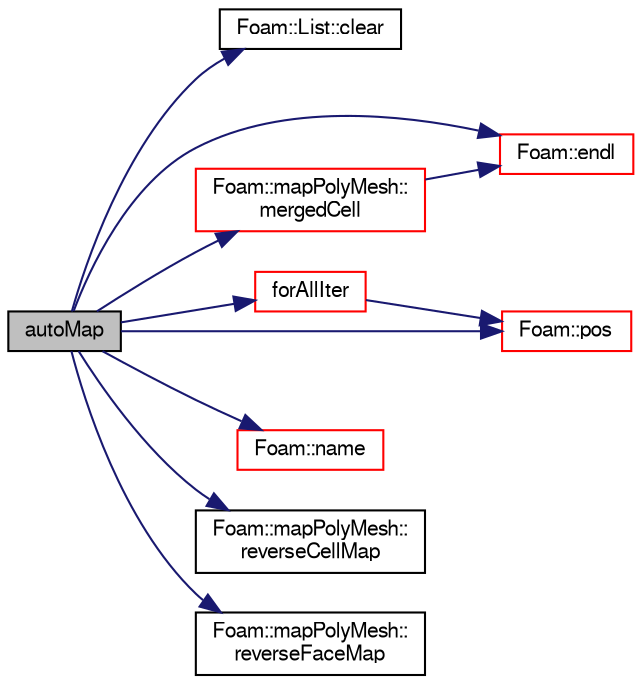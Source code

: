 digraph "autoMap"
{
  bgcolor="transparent";
  edge [fontname="FreeSans",fontsize="10",labelfontname="FreeSans",labelfontsize="10"];
  node [fontname="FreeSans",fontsize="10",shape=record];
  rankdir="LR";
  Node1 [label="autoMap",height=0.2,width=0.4,color="black", fillcolor="grey75", style="filled" fontcolor="black"];
  Node1 -> Node2 [color="midnightblue",fontsize="10",style="solid",fontname="FreeSans"];
  Node2 [label="Foam::List::clear",height=0.2,width=0.4,color="black",URL="$a01325.html#ac8bb3912a3ce86b15842e79d0b421204",tooltip="Clear the list, i.e. set size to zero. "];
  Node1 -> Node3 [color="midnightblue",fontsize="10",style="solid",fontname="FreeSans"];
  Node3 [label="Foam::endl",height=0.2,width=0.4,color="red",URL="$a10237.html#a2db8fe02a0d3909e9351bb4275b23ce4",tooltip="Add newline and flush stream. "];
  Node1 -> Node4 [color="midnightblue",fontsize="10",style="solid",fontname="FreeSans"];
  Node4 [label="forAllIter",height=0.2,width=0.4,color="red",URL="$a02884.html#af074f600e5c037f7e886a0045880c353"];
  Node4 -> Node5 [color="midnightblue",fontsize="10",style="solid",fontname="FreeSans"];
  Node5 [label="Foam::pos",height=0.2,width=0.4,color="red",URL="$a10237.html#a09a190b59f3d01b258bca0fa964a6212"];
  Node1 -> Node6 [color="midnightblue",fontsize="10",style="solid",fontname="FreeSans"];
  Node6 [label="Foam::mapPolyMesh::\lmergedCell",height=0.2,width=0.4,color="red",URL="$a01392.html#a8ccec90b43e6cd182d1185e05cf70377",tooltip="If cell is removed return cell (on new mesh) it merged into. "];
  Node6 -> Node3 [color="midnightblue",fontsize="10",style="solid",fontname="FreeSans"];
  Node1 -> Node7 [color="midnightblue",fontsize="10",style="solid",fontname="FreeSans"];
  Node7 [label="Foam::name",height=0.2,width=0.4,color="red",URL="$a10237.html#adcb0df2bd4953cb6bb390272d8263c3a",tooltip="Return a string representation of a complex. "];
  Node1 -> Node5 [color="midnightblue",fontsize="10",style="solid",fontname="FreeSans"];
  Node1 -> Node8 [color="midnightblue",fontsize="10",style="solid",fontname="FreeSans"];
  Node8 [label="Foam::mapPolyMesh::\lreverseCellMap",height=0.2,width=0.4,color="black",URL="$a01392.html#a8a6b8133ecc052e64b425643f3fe0082",tooltip="Reverse cell map. "];
  Node1 -> Node9 [color="midnightblue",fontsize="10",style="solid",fontname="FreeSans"];
  Node9 [label="Foam::mapPolyMesh::\lreverseFaceMap",height=0.2,width=0.4,color="black",URL="$a01392.html#a58d8d04b8651eb9e33156c7d7f2dcb74",tooltip="Reverse face map. "];
}
